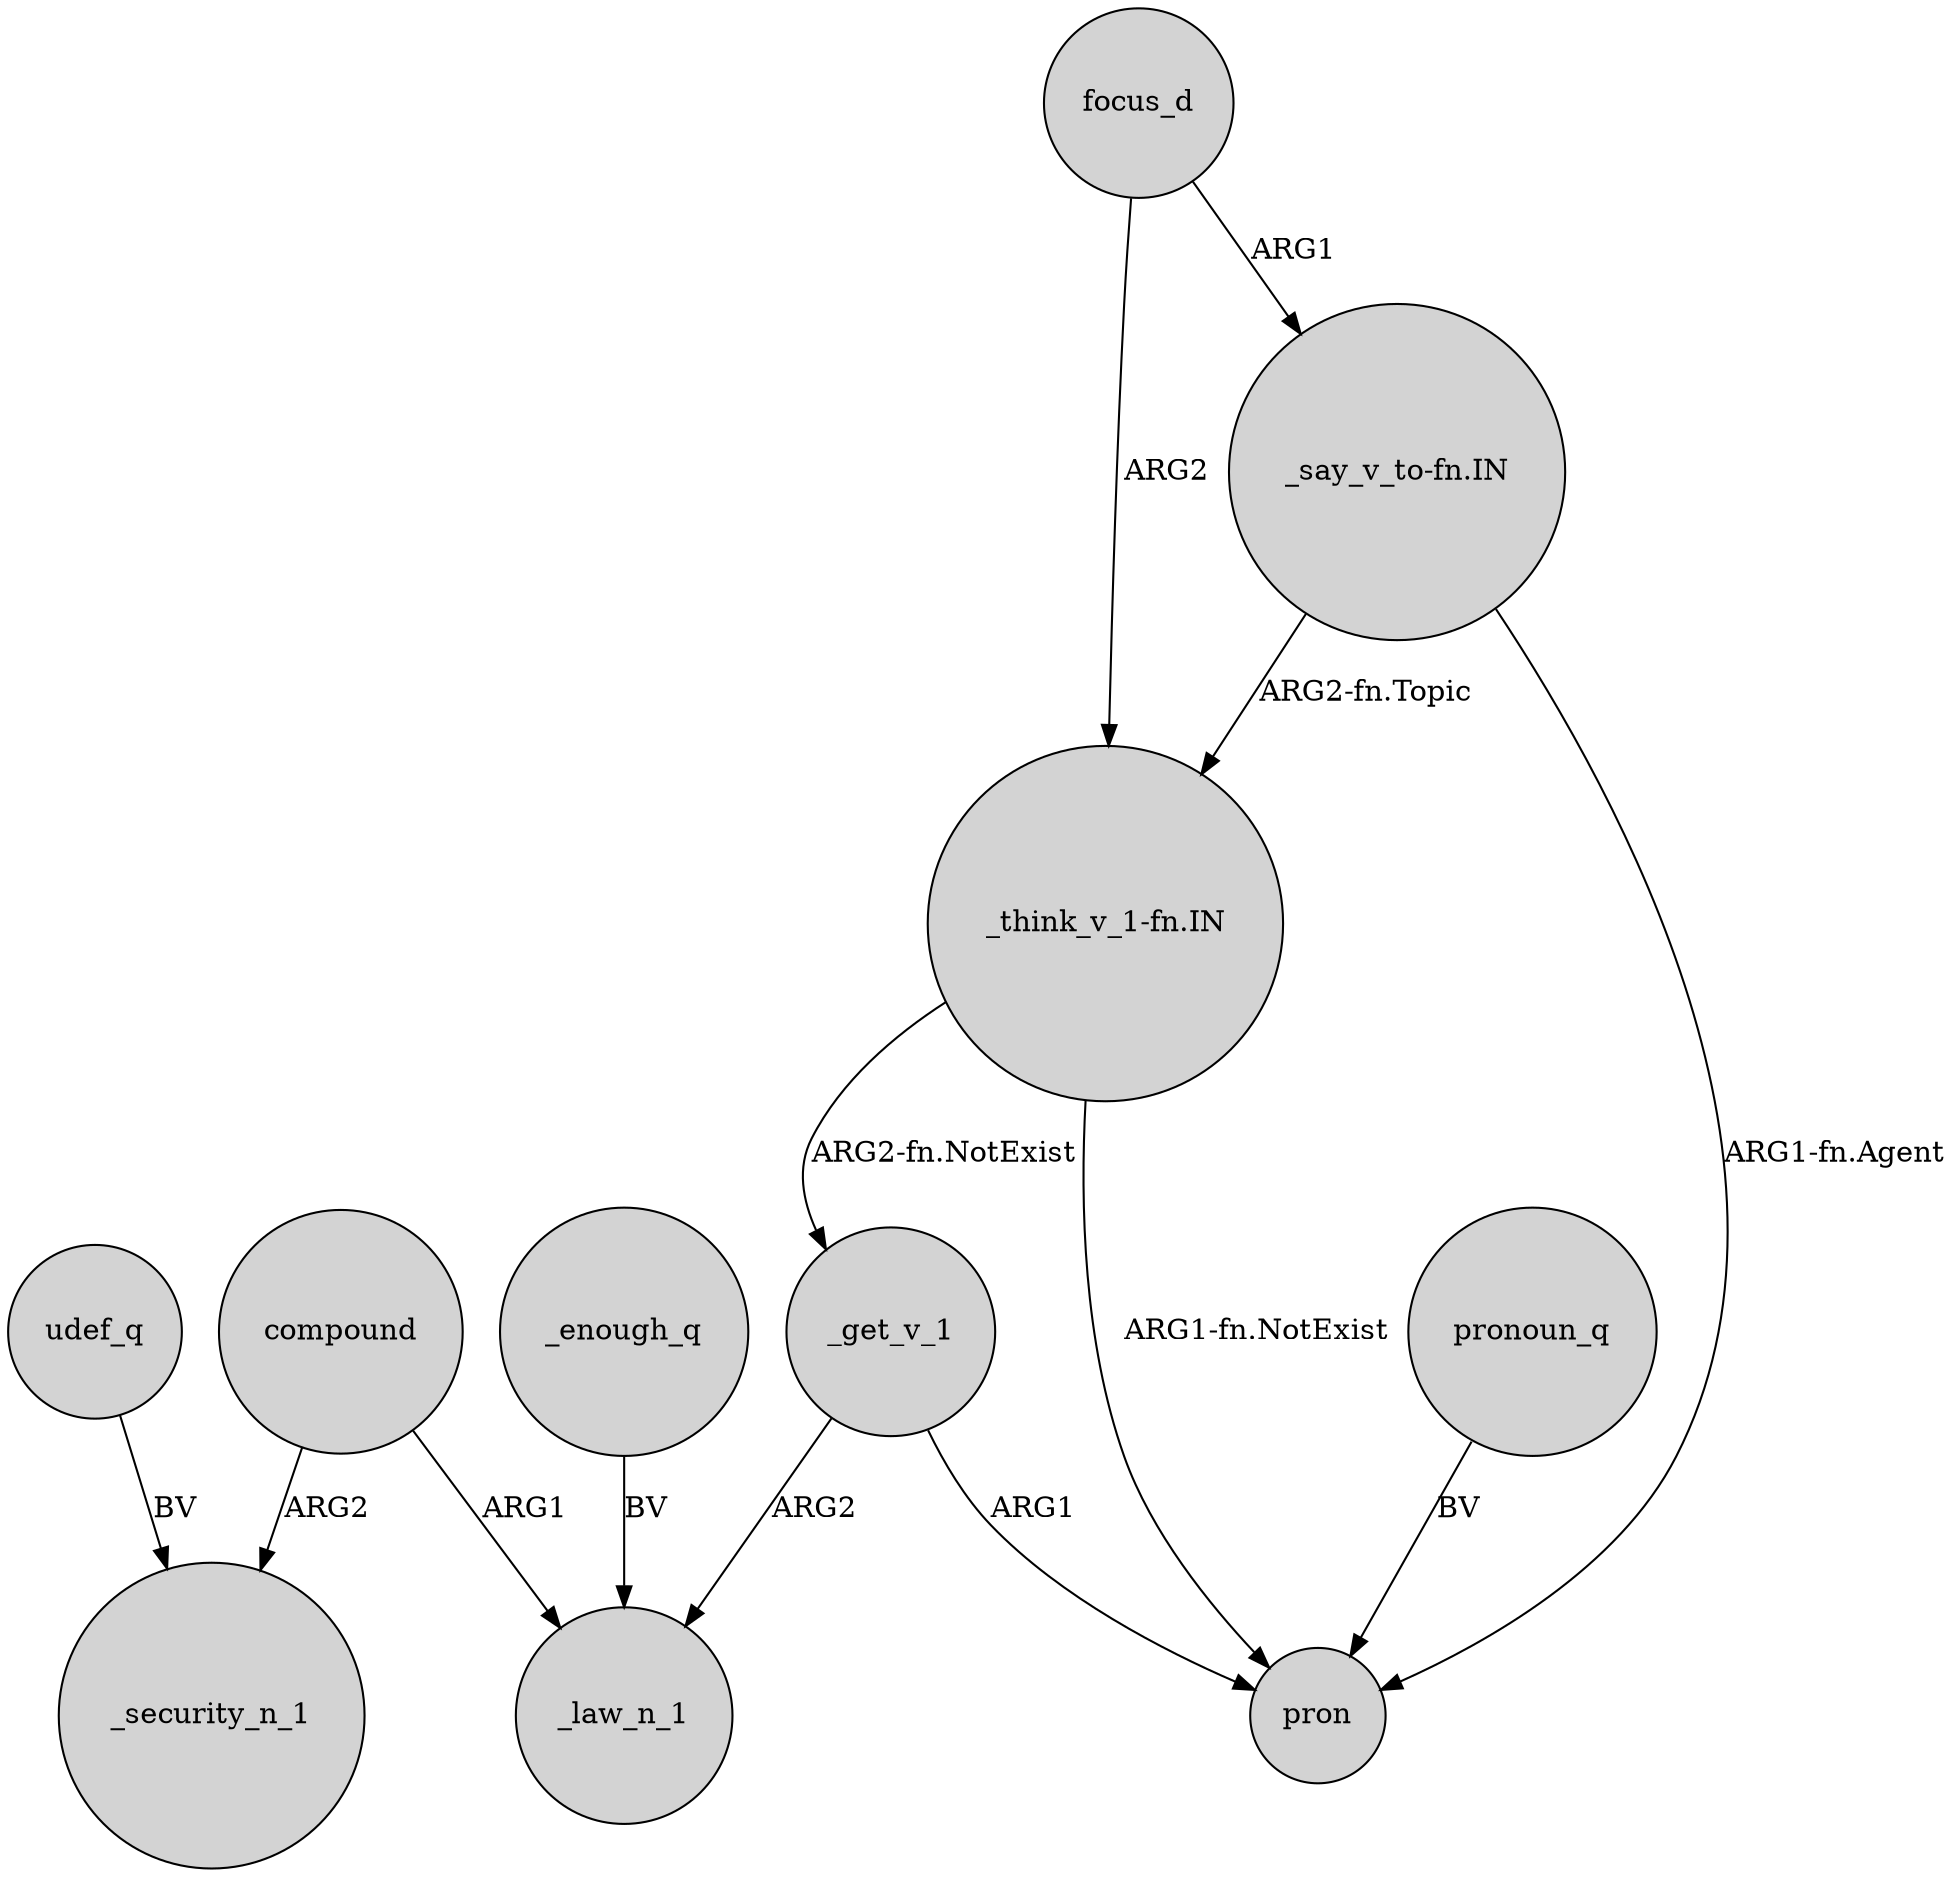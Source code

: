 digraph {
	node [shape=circle style=filled]
	udef_q -> _security_n_1 [label=BV]
	_get_v_1 -> _law_n_1 [label=ARG2]
	focus_d -> "_think_v_1-fn.IN" [label=ARG2]
	_enough_q -> _law_n_1 [label=BV]
	compound -> _law_n_1 [label=ARG1]
	"_say_v_to-fn.IN" -> "_think_v_1-fn.IN" [label="ARG2-fn.Topic"]
	_get_v_1 -> pron [label=ARG1]
	"_think_v_1-fn.IN" -> _get_v_1 [label="ARG2-fn.NotExist"]
	"_think_v_1-fn.IN" -> pron [label="ARG1-fn.NotExist"]
	focus_d -> "_say_v_to-fn.IN" [label=ARG1]
	compound -> _security_n_1 [label=ARG2]
	"_say_v_to-fn.IN" -> pron [label="ARG1-fn.Agent"]
	pronoun_q -> pron [label=BV]
}
